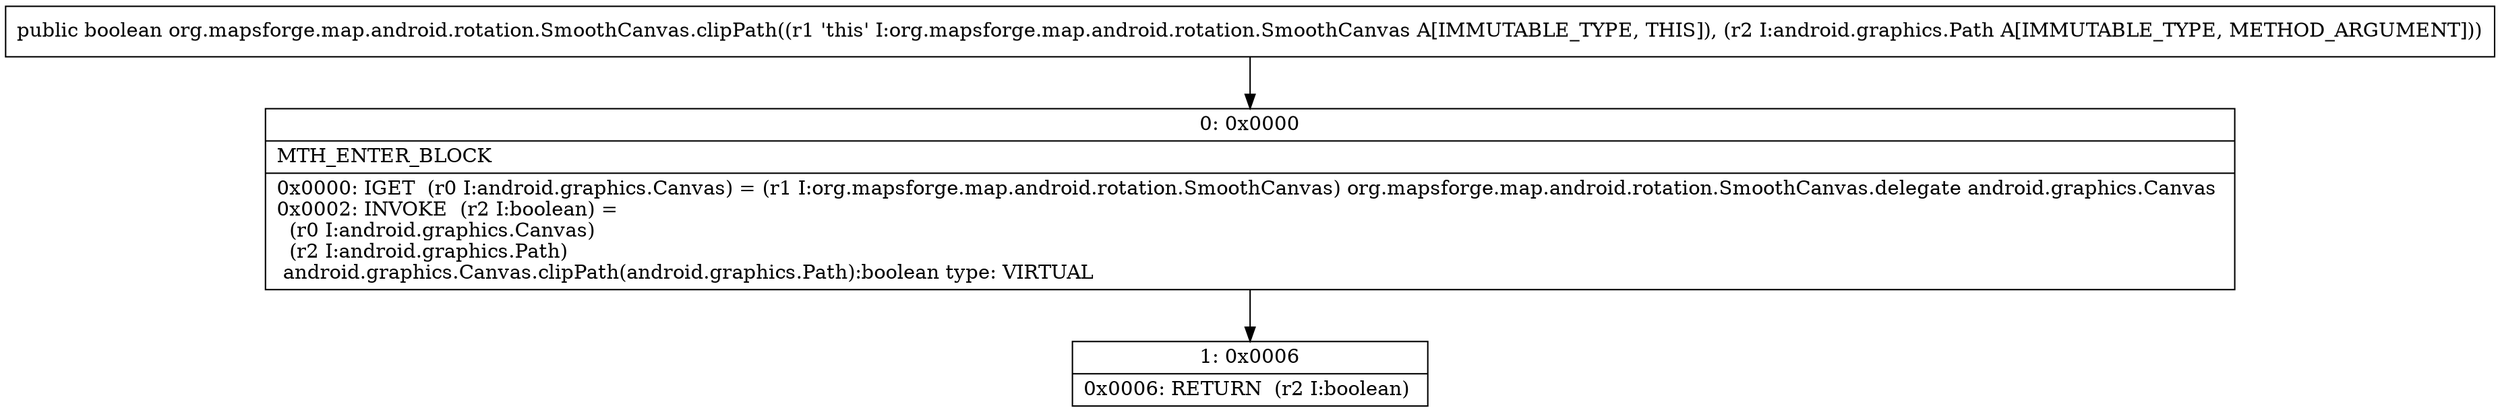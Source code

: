 digraph "CFG fororg.mapsforge.map.android.rotation.SmoothCanvas.clipPath(Landroid\/graphics\/Path;)Z" {
Node_0 [shape=record,label="{0\:\ 0x0000|MTH_ENTER_BLOCK\l|0x0000: IGET  (r0 I:android.graphics.Canvas) = (r1 I:org.mapsforge.map.android.rotation.SmoothCanvas) org.mapsforge.map.android.rotation.SmoothCanvas.delegate android.graphics.Canvas \l0x0002: INVOKE  (r2 I:boolean) = \l  (r0 I:android.graphics.Canvas)\l  (r2 I:android.graphics.Path)\l android.graphics.Canvas.clipPath(android.graphics.Path):boolean type: VIRTUAL \l}"];
Node_1 [shape=record,label="{1\:\ 0x0006|0x0006: RETURN  (r2 I:boolean) \l}"];
MethodNode[shape=record,label="{public boolean org.mapsforge.map.android.rotation.SmoothCanvas.clipPath((r1 'this' I:org.mapsforge.map.android.rotation.SmoothCanvas A[IMMUTABLE_TYPE, THIS]), (r2 I:android.graphics.Path A[IMMUTABLE_TYPE, METHOD_ARGUMENT])) }"];
MethodNode -> Node_0;
Node_0 -> Node_1;
}

